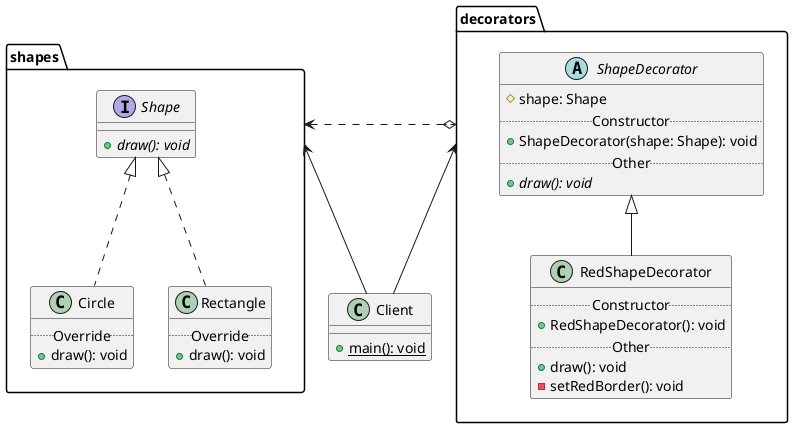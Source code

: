 @startuml

package shapes {
    interface Shape {
        + {abstract} draw(): void
    }

    class Circle {
        .. Override ..
        + draw(): void
    }

    class Rectangle {
        .. Override ..
        + draw(): void
    }

    Shape <|.. Circle
    Shape <|.. Rectangle
}

package decorators {
    abstract ShapeDecorator {
        # shape: Shape
        .. Constructor ..
        + ShapeDecorator(shape: Shape): void
        .. Other ..
        + {abstract} draw(): void
    }

    class RedShapeDecorator {
        .. Constructor ..
        + RedShapeDecorator(): void
        .. Other ..
        + draw(): void
        - setRedBorder(): void
    }

    ShapeDecorator <|-- RedShapeDecorator
}

class Client {
    + {static} main(): void
}

shapes <.o decorators

shapes <-- Client
decorators <-- Client


@enduml
